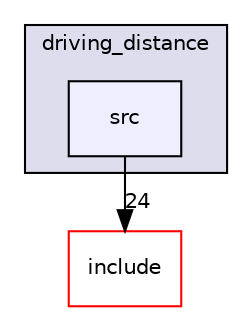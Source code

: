 digraph "/home/vicky/pgrouting/pgrouting/pgrouting/src/driving_distance/src" {
  compound=true
  node [ fontsize="10", fontname="Helvetica"];
  edge [ labelfontsize="10", labelfontname="Helvetica"];
  subgraph clusterdir_9b3fa77b78162e3e9798b6b980f3e1a9 {
    graph [ bgcolor="#ddddee", pencolor="black", label="driving_distance" fontname="Helvetica", fontsize="10", URL="dir_9b3fa77b78162e3e9798b6b980f3e1a9.html"]
  dir_330b2fb77ec4b18692766894438b09ce [shape=box, label="src", style="filled", fillcolor="#eeeeff", pencolor="black", URL="dir_330b2fb77ec4b18692766894438b09ce.html"];
  }
  dir_d44c64559bbebec7f509842c48db8b23 [shape=box label="include" fillcolor="white" style="filled" color="red" URL="dir_d44c64559bbebec7f509842c48db8b23.html"];
  dir_330b2fb77ec4b18692766894438b09ce->dir_d44c64559bbebec7f509842c48db8b23 [headlabel="24", labeldistance=1.5 headhref="dir_000059_000000.html"];
}
